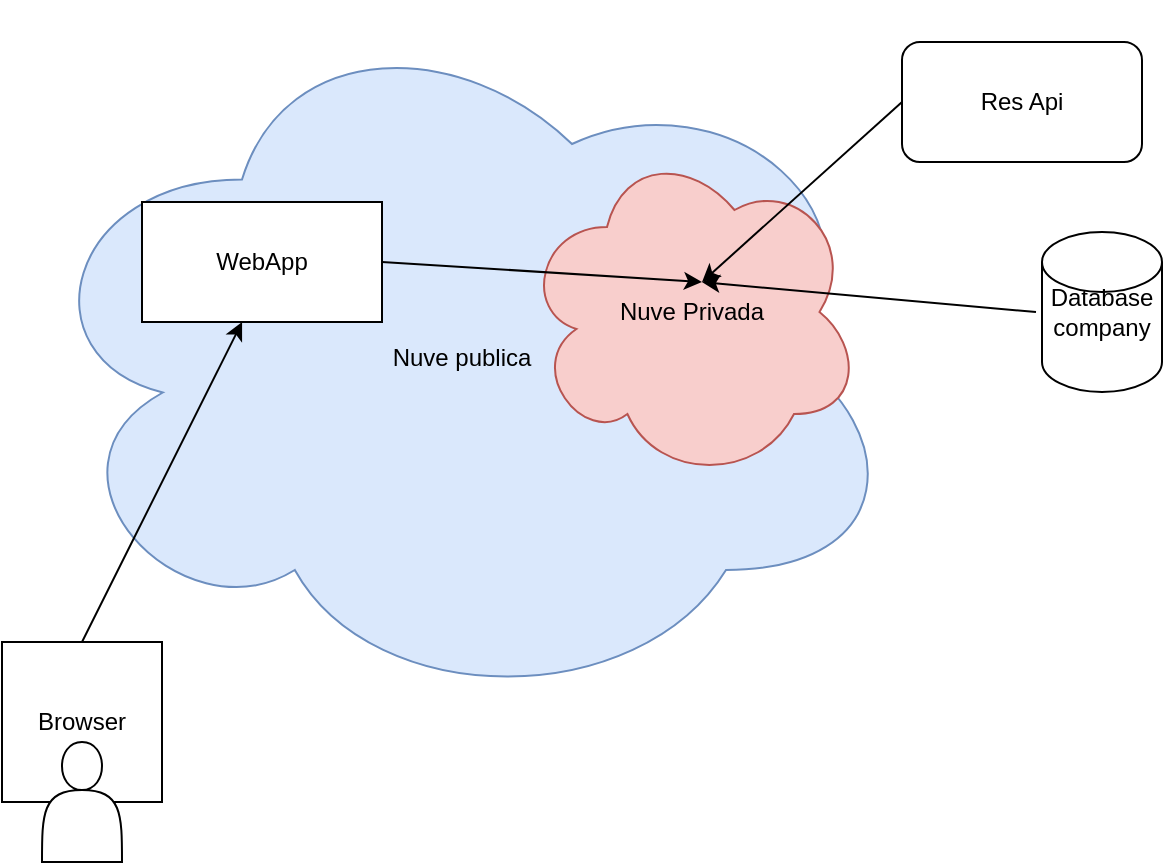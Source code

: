 <mxfile version="13.6.2" type="github">
  <diagram id="C5RBs43oDa-KdzZeNtuy" name="Page-1">
    <mxGraphModel dx="868" dy="450" grid="1" gridSize="10" guides="1" tooltips="1" connect="1" arrows="1" fold="1" page="1" pageScale="1" pageWidth="827" pageHeight="1169" math="0" shadow="0">
      <root>
        <mxCell id="WIyWlLk6GJQsqaUBKTNV-0" />
        <mxCell id="WIyWlLk6GJQsqaUBKTNV-1" parent="WIyWlLk6GJQsqaUBKTNV-0" />
        <mxCell id="rOawfHljhnuT7VzHEQ5S-16" value="Browser" style="whiteSpace=wrap;html=1;aspect=fixed;" vertex="1" parent="WIyWlLk6GJQsqaUBKTNV-1">
          <mxGeometry x="150" y="370" width="80" height="80" as="geometry" />
        </mxCell>
        <mxCell id="rOawfHljhnuT7VzHEQ5S-2" value="Nuve publica" style="ellipse;shape=cloud;whiteSpace=wrap;html=1;fillColor=#dae8fc;strokeColor=#6c8ebf;" vertex="1" parent="WIyWlLk6GJQsqaUBKTNV-1">
          <mxGeometry x="160" y="50" width="440" height="355" as="geometry" />
        </mxCell>
        <mxCell id="rOawfHljhnuT7VzHEQ5S-1" value="Nuve Privada" style="ellipse;shape=cloud;whiteSpace=wrap;html=1;fillColor=#f8cecc;strokeColor=#b85450;" vertex="1" parent="WIyWlLk6GJQsqaUBKTNV-1">
          <mxGeometry x="410" y="120" width="170" height="170" as="geometry" />
        </mxCell>
        <mxCell id="rOawfHljhnuT7VzHEQ5S-0" value="Database&lt;br&gt;company" style="shape=cylinder2;whiteSpace=wrap;html=1;boundedLbl=1;backgroundOutline=1;size=15;" vertex="1" parent="WIyWlLk6GJQsqaUBKTNV-1">
          <mxGeometry x="670" y="165" width="60" height="80" as="geometry" />
        </mxCell>
        <mxCell id="rOawfHljhnuT7VzHEQ5S-6" value="" style="endArrow=classic;html=1;exitX=-0.05;exitY=0.5;exitDx=0;exitDy=0;exitPerimeter=0;entryX=0.529;entryY=0.412;entryDx=0;entryDy=0;entryPerimeter=0;" edge="1" parent="WIyWlLk6GJQsqaUBKTNV-1" source="rOawfHljhnuT7VzHEQ5S-0" target="rOawfHljhnuT7VzHEQ5S-1">
          <mxGeometry width="50" height="50" relative="1" as="geometry">
            <mxPoint x="390" y="300" as="sourcePoint" />
            <mxPoint x="440" y="250" as="targetPoint" />
          </mxGeometry>
        </mxCell>
        <mxCell id="rOawfHljhnuT7VzHEQ5S-7" value="Res Api" style="rounded=1;whiteSpace=wrap;html=1;" vertex="1" parent="WIyWlLk6GJQsqaUBKTNV-1">
          <mxGeometry x="600" y="70" width="120" height="60" as="geometry" />
        </mxCell>
        <mxCell id="rOawfHljhnuT7VzHEQ5S-8" value="" style="endArrow=classic;html=1;exitX=0;exitY=0.5;exitDx=0;exitDy=0;" edge="1" parent="WIyWlLk6GJQsqaUBKTNV-1" source="rOawfHljhnuT7VzHEQ5S-7">
          <mxGeometry width="50" height="50" relative="1" as="geometry">
            <mxPoint x="390" y="300" as="sourcePoint" />
            <mxPoint x="500" y="190" as="targetPoint" />
          </mxGeometry>
        </mxCell>
        <mxCell id="rOawfHljhnuT7VzHEQ5S-9" value="WebApp" style="rounded=0;whiteSpace=wrap;html=1;" vertex="1" parent="WIyWlLk6GJQsqaUBKTNV-1">
          <mxGeometry x="220" y="150" width="120" height="60" as="geometry" />
        </mxCell>
        <mxCell id="rOawfHljhnuT7VzHEQ5S-10" value="" style="endArrow=classic;html=1;exitX=1;exitY=0.5;exitDx=0;exitDy=0;" edge="1" parent="WIyWlLk6GJQsqaUBKTNV-1" source="rOawfHljhnuT7VzHEQ5S-9">
          <mxGeometry width="50" height="50" relative="1" as="geometry">
            <mxPoint x="390" y="300" as="sourcePoint" />
            <mxPoint x="500" y="190" as="targetPoint" />
          </mxGeometry>
        </mxCell>
        <mxCell id="rOawfHljhnuT7VzHEQ5S-12" value="" style="shape=actor;whiteSpace=wrap;html=1;" vertex="1" parent="WIyWlLk6GJQsqaUBKTNV-1">
          <mxGeometry x="170" y="420" width="40" height="60" as="geometry" />
        </mxCell>
        <mxCell id="rOawfHljhnuT7VzHEQ5S-17" value="" style="endArrow=classic;html=1;exitX=0.5;exitY=0;exitDx=0;exitDy=0;entryX=0.417;entryY=1;entryDx=0;entryDy=0;entryPerimeter=0;" edge="1" parent="WIyWlLk6GJQsqaUBKTNV-1" source="rOawfHljhnuT7VzHEQ5S-16" target="rOawfHljhnuT7VzHEQ5S-9">
          <mxGeometry width="50" height="50" relative="1" as="geometry">
            <mxPoint x="390" y="300" as="sourcePoint" />
            <mxPoint x="440" y="250" as="targetPoint" />
          </mxGeometry>
        </mxCell>
      </root>
    </mxGraphModel>
  </diagram>
</mxfile>

